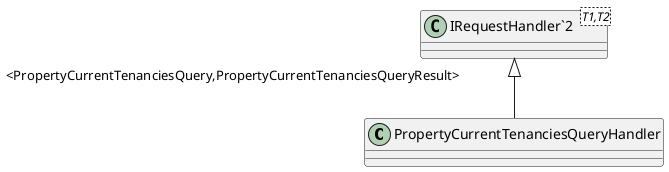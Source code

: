 @startuml
class PropertyCurrentTenanciesQueryHandler {
}
class "IRequestHandler`2"<T1,T2> {
}
"IRequestHandler`2" "<PropertyCurrentTenanciesQuery,PropertyCurrentTenanciesQueryResult>" <|-- PropertyCurrentTenanciesQueryHandler
@enduml
